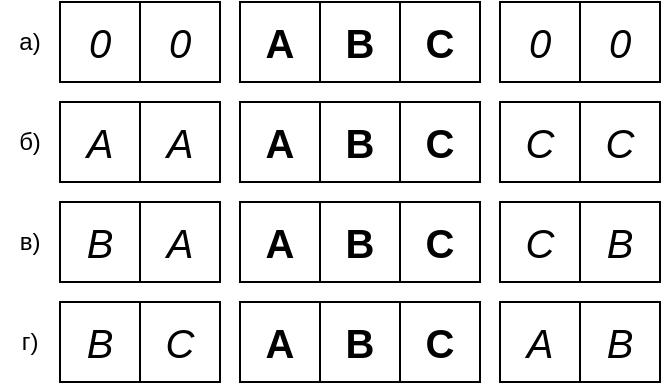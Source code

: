<mxfile version="21.5.0" type="google">
  <diagram name="Страница 1" id="NVScVBxJ7UP3Gev5GGfH">
    <mxGraphModel grid="1" page="1" gridSize="10" guides="1" tooltips="1" connect="1" arrows="1" fold="1" pageScale="1" pageWidth="827" pageHeight="1169" math="0" shadow="0">
      <root>
        <mxCell id="0" />
        <mxCell id="1" parent="0" />
        <mxCell id="PIVtBnNYgU_UYufCs_mY-39" value="" style="group" connectable="0" vertex="1" parent="1">
          <mxGeometry x="279" y="490" width="300" height="40" as="geometry" />
        </mxCell>
        <mxCell id="PIVtBnNYgU_UYufCs_mY-1" value="0" style="rounded=0;whiteSpace=wrap;html=1;fontStyle=2" vertex="1" parent="PIVtBnNYgU_UYufCs_mY-39">
          <mxGeometry width="40" height="40" as="geometry" />
        </mxCell>
        <mxCell id="PIVtBnNYgU_UYufCs_mY-2" value="0" style="rounded=0;whiteSpace=wrap;html=1;fontStyle=2" vertex="1" parent="PIVtBnNYgU_UYufCs_mY-39">
          <mxGeometry x="40" width="40" height="40" as="geometry" />
        </mxCell>
        <mxCell id="PIVtBnNYgU_UYufCs_mY-3" value="&lt;b&gt;A&lt;/b&gt;" style="rounded=0;whiteSpace=wrap;html=1;" vertex="1" parent="PIVtBnNYgU_UYufCs_mY-39">
          <mxGeometry x="90" width="40" height="40" as="geometry" />
        </mxCell>
        <mxCell id="PIVtBnNYgU_UYufCs_mY-4" value="&lt;b&gt;B&lt;/b&gt;" style="rounded=0;whiteSpace=wrap;html=1;" vertex="1" parent="PIVtBnNYgU_UYufCs_mY-39">
          <mxGeometry x="130" width="40" height="40" as="geometry" />
        </mxCell>
        <mxCell id="PIVtBnNYgU_UYufCs_mY-5" value="&lt;b&gt;C&lt;/b&gt;" style="rounded=0;whiteSpace=wrap;html=1;" vertex="1" parent="PIVtBnNYgU_UYufCs_mY-39">
          <mxGeometry x="170" width="40" height="40" as="geometry" />
        </mxCell>
        <mxCell id="PIVtBnNYgU_UYufCs_mY-6" value="0" style="rounded=0;whiteSpace=wrap;html=1;fontSize=20;fontStyle=2" vertex="1" parent="PIVtBnNYgU_UYufCs_mY-39">
          <mxGeometry x="220" width="40" height="40" as="geometry" />
        </mxCell>
        <mxCell id="PIVtBnNYgU_UYufCs_mY-7" value="0" style="rounded=0;whiteSpace=wrap;html=1;fontSize=20;fontStyle=2" vertex="1" parent="PIVtBnNYgU_UYufCs_mY-39">
          <mxGeometry x="260" width="40" height="40" as="geometry" />
        </mxCell>
        <mxCell id="PIVtBnNYgU_UYufCs_mY-34" value="0" style="rounded=0;whiteSpace=wrap;html=1;fontSize=20;fontStyle=2" vertex="1" parent="PIVtBnNYgU_UYufCs_mY-39">
          <mxGeometry width="40" height="40" as="geometry" />
        </mxCell>
        <mxCell id="PIVtBnNYgU_UYufCs_mY-35" value="0" style="rounded=0;whiteSpace=wrap;html=1;fontSize=20;fontStyle=2" vertex="1" parent="PIVtBnNYgU_UYufCs_mY-39">
          <mxGeometry x="40" width="40" height="40" as="geometry" />
        </mxCell>
        <mxCell id="PIVtBnNYgU_UYufCs_mY-36" value="&lt;b style=&quot;font-size: 20px;&quot;&gt;A&lt;/b&gt;" style="rounded=0;whiteSpace=wrap;html=1;fontSize=20;" vertex="1" parent="PIVtBnNYgU_UYufCs_mY-39">
          <mxGeometry x="90" width="40" height="40" as="geometry" />
        </mxCell>
        <mxCell id="PIVtBnNYgU_UYufCs_mY-37" value="&lt;b style=&quot;font-size: 20px;&quot;&gt;B&lt;/b&gt;" style="rounded=0;whiteSpace=wrap;html=1;fontSize=20;" vertex="1" parent="PIVtBnNYgU_UYufCs_mY-39">
          <mxGeometry x="130" width="40" height="40" as="geometry" />
        </mxCell>
        <mxCell id="PIVtBnNYgU_UYufCs_mY-38" value="&lt;b style=&quot;font-size: 20px;&quot;&gt;C&lt;/b&gt;" style="rounded=0;whiteSpace=wrap;html=1;fontSize=20;" vertex="1" parent="PIVtBnNYgU_UYufCs_mY-39">
          <mxGeometry x="170" width="40" height="40" as="geometry" />
        </mxCell>
        <mxCell id="PIVtBnNYgU_UYufCs_mY-40" value="" style="group" connectable="0" vertex="1" parent="1">
          <mxGeometry x="279" y="540" width="300" height="40" as="geometry" />
        </mxCell>
        <mxCell id="PIVtBnNYgU_UYufCs_mY-41" value="0" style="rounded=0;whiteSpace=wrap;html=1;fontStyle=2" vertex="1" parent="PIVtBnNYgU_UYufCs_mY-40">
          <mxGeometry width="40" height="40" as="geometry" />
        </mxCell>
        <mxCell id="PIVtBnNYgU_UYufCs_mY-42" value="0" style="rounded=0;whiteSpace=wrap;html=1;fontStyle=2" vertex="1" parent="PIVtBnNYgU_UYufCs_mY-40">
          <mxGeometry x="40" width="40" height="40" as="geometry" />
        </mxCell>
        <mxCell id="PIVtBnNYgU_UYufCs_mY-43" value="&lt;b&gt;A&lt;/b&gt;" style="rounded=0;whiteSpace=wrap;html=1;" vertex="1" parent="PIVtBnNYgU_UYufCs_mY-40">
          <mxGeometry x="90" width="40" height="40" as="geometry" />
        </mxCell>
        <mxCell id="PIVtBnNYgU_UYufCs_mY-44" value="&lt;b&gt;B&lt;/b&gt;" style="rounded=0;whiteSpace=wrap;html=1;" vertex="1" parent="PIVtBnNYgU_UYufCs_mY-40">
          <mxGeometry x="130" width="40" height="40" as="geometry" />
        </mxCell>
        <mxCell id="PIVtBnNYgU_UYufCs_mY-45" value="&lt;b&gt;C&lt;/b&gt;" style="rounded=0;whiteSpace=wrap;html=1;" vertex="1" parent="PIVtBnNYgU_UYufCs_mY-40">
          <mxGeometry x="170" width="40" height="40" as="geometry" />
        </mxCell>
        <mxCell id="PIVtBnNYgU_UYufCs_mY-46" value="C" style="rounded=0;whiteSpace=wrap;html=1;fontSize=20;fontStyle=2" vertex="1" parent="PIVtBnNYgU_UYufCs_mY-40">
          <mxGeometry x="220" width="40" height="40" as="geometry" />
        </mxCell>
        <mxCell id="PIVtBnNYgU_UYufCs_mY-47" value="C" style="rounded=0;whiteSpace=wrap;html=1;fontSize=20;fontStyle=2" vertex="1" parent="PIVtBnNYgU_UYufCs_mY-40">
          <mxGeometry x="260" width="40" height="40" as="geometry" />
        </mxCell>
        <mxCell id="PIVtBnNYgU_UYufCs_mY-48" value="A" style="rounded=0;whiteSpace=wrap;html=1;fontSize=20;fontStyle=2" vertex="1" parent="PIVtBnNYgU_UYufCs_mY-40">
          <mxGeometry width="40" height="40" as="geometry" />
        </mxCell>
        <mxCell id="PIVtBnNYgU_UYufCs_mY-49" value="A" style="rounded=0;whiteSpace=wrap;html=1;fontSize=20;fontStyle=2" vertex="1" parent="PIVtBnNYgU_UYufCs_mY-40">
          <mxGeometry x="40" width="40" height="40" as="geometry" />
        </mxCell>
        <mxCell id="PIVtBnNYgU_UYufCs_mY-50" value="&lt;b style=&quot;font-size: 20px;&quot;&gt;A&lt;/b&gt;" style="rounded=0;whiteSpace=wrap;html=1;fontSize=20;" vertex="1" parent="PIVtBnNYgU_UYufCs_mY-40">
          <mxGeometry x="90" width="40" height="40" as="geometry" />
        </mxCell>
        <mxCell id="PIVtBnNYgU_UYufCs_mY-51" value="&lt;b style=&quot;font-size: 20px;&quot;&gt;B&lt;/b&gt;" style="rounded=0;whiteSpace=wrap;html=1;fontSize=20;" vertex="1" parent="PIVtBnNYgU_UYufCs_mY-40">
          <mxGeometry x="130" width="40" height="40" as="geometry" />
        </mxCell>
        <mxCell id="PIVtBnNYgU_UYufCs_mY-52" value="&lt;b style=&quot;font-size: 20px;&quot;&gt;C&lt;/b&gt;" style="rounded=0;whiteSpace=wrap;html=1;fontSize=20;" vertex="1" parent="PIVtBnNYgU_UYufCs_mY-40">
          <mxGeometry x="170" width="40" height="40" as="geometry" />
        </mxCell>
        <mxCell id="PIVtBnNYgU_UYufCs_mY-53" value="" style="group" connectable="0" vertex="1" parent="1">
          <mxGeometry x="279" y="590" width="300" height="40" as="geometry" />
        </mxCell>
        <mxCell id="PIVtBnNYgU_UYufCs_mY-54" value="0" style="rounded=0;whiteSpace=wrap;html=1;fontStyle=2" vertex="1" parent="PIVtBnNYgU_UYufCs_mY-53">
          <mxGeometry width="40" height="40" as="geometry" />
        </mxCell>
        <mxCell id="PIVtBnNYgU_UYufCs_mY-55" value="0" style="rounded=0;whiteSpace=wrap;html=1;fontStyle=2" vertex="1" parent="PIVtBnNYgU_UYufCs_mY-53">
          <mxGeometry x="40" width="40" height="40" as="geometry" />
        </mxCell>
        <mxCell id="PIVtBnNYgU_UYufCs_mY-56" value="&lt;b&gt;A&lt;/b&gt;" style="rounded=0;whiteSpace=wrap;html=1;" vertex="1" parent="PIVtBnNYgU_UYufCs_mY-53">
          <mxGeometry x="90" width="40" height="40" as="geometry" />
        </mxCell>
        <mxCell id="PIVtBnNYgU_UYufCs_mY-57" value="&lt;b&gt;B&lt;/b&gt;" style="rounded=0;whiteSpace=wrap;html=1;" vertex="1" parent="PIVtBnNYgU_UYufCs_mY-53">
          <mxGeometry x="130" width="40" height="40" as="geometry" />
        </mxCell>
        <mxCell id="PIVtBnNYgU_UYufCs_mY-58" value="&lt;b&gt;C&lt;/b&gt;" style="rounded=0;whiteSpace=wrap;html=1;" vertex="1" parent="PIVtBnNYgU_UYufCs_mY-53">
          <mxGeometry x="170" width="40" height="40" as="geometry" />
        </mxCell>
        <mxCell id="PIVtBnNYgU_UYufCs_mY-59" value="C" style="rounded=0;whiteSpace=wrap;html=1;fontSize=20;fontStyle=2" vertex="1" parent="PIVtBnNYgU_UYufCs_mY-53">
          <mxGeometry x="220" width="40" height="40" as="geometry" />
        </mxCell>
        <mxCell id="PIVtBnNYgU_UYufCs_mY-60" value="B" style="rounded=0;whiteSpace=wrap;html=1;fontSize=20;fontStyle=2" vertex="1" parent="PIVtBnNYgU_UYufCs_mY-53">
          <mxGeometry x="260" width="40" height="40" as="geometry" />
        </mxCell>
        <mxCell id="PIVtBnNYgU_UYufCs_mY-61" value="B" style="rounded=0;whiteSpace=wrap;html=1;fontSize=20;fontStyle=2" vertex="1" parent="PIVtBnNYgU_UYufCs_mY-53">
          <mxGeometry width="40" height="40" as="geometry" />
        </mxCell>
        <mxCell id="PIVtBnNYgU_UYufCs_mY-62" value="A" style="rounded=0;whiteSpace=wrap;html=1;fontSize=20;fontStyle=2" vertex="1" parent="PIVtBnNYgU_UYufCs_mY-53">
          <mxGeometry x="40" width="40" height="40" as="geometry" />
        </mxCell>
        <mxCell id="PIVtBnNYgU_UYufCs_mY-63" value="&lt;b style=&quot;font-size: 20px;&quot;&gt;A&lt;/b&gt;" style="rounded=0;whiteSpace=wrap;html=1;fontSize=20;" vertex="1" parent="PIVtBnNYgU_UYufCs_mY-53">
          <mxGeometry x="90" width="40" height="40" as="geometry" />
        </mxCell>
        <mxCell id="PIVtBnNYgU_UYufCs_mY-64" value="&lt;b style=&quot;font-size: 20px;&quot;&gt;B&lt;/b&gt;" style="rounded=0;whiteSpace=wrap;html=1;fontSize=20;" vertex="1" parent="PIVtBnNYgU_UYufCs_mY-53">
          <mxGeometry x="130" width="40" height="40" as="geometry" />
        </mxCell>
        <mxCell id="PIVtBnNYgU_UYufCs_mY-65" value="&lt;b style=&quot;font-size: 20px;&quot;&gt;C&lt;/b&gt;" style="rounded=0;whiteSpace=wrap;html=1;fontSize=20;" vertex="1" parent="PIVtBnNYgU_UYufCs_mY-53">
          <mxGeometry x="170" width="40" height="40" as="geometry" />
        </mxCell>
        <mxCell id="PIVtBnNYgU_UYufCs_mY-66" value="" style="group" connectable="0" vertex="1" parent="1">
          <mxGeometry x="279" y="640" width="300" height="40" as="geometry" />
        </mxCell>
        <mxCell id="PIVtBnNYgU_UYufCs_mY-67" value="0" style="rounded=0;whiteSpace=wrap;html=1;fontStyle=2" vertex="1" parent="PIVtBnNYgU_UYufCs_mY-66">
          <mxGeometry width="40" height="40" as="geometry" />
        </mxCell>
        <mxCell id="PIVtBnNYgU_UYufCs_mY-68" value="0" style="rounded=0;whiteSpace=wrap;html=1;fontStyle=2" vertex="1" parent="PIVtBnNYgU_UYufCs_mY-66">
          <mxGeometry x="40" width="40" height="40" as="geometry" />
        </mxCell>
        <mxCell id="PIVtBnNYgU_UYufCs_mY-69" value="&lt;b&gt;A&lt;/b&gt;" style="rounded=0;whiteSpace=wrap;html=1;" vertex="1" parent="PIVtBnNYgU_UYufCs_mY-66">
          <mxGeometry x="90" width="40" height="40" as="geometry" />
        </mxCell>
        <mxCell id="PIVtBnNYgU_UYufCs_mY-70" value="&lt;b&gt;B&lt;/b&gt;" style="rounded=0;whiteSpace=wrap;html=1;" vertex="1" parent="PIVtBnNYgU_UYufCs_mY-66">
          <mxGeometry x="130" width="40" height="40" as="geometry" />
        </mxCell>
        <mxCell id="PIVtBnNYgU_UYufCs_mY-71" value="&lt;b&gt;C&lt;/b&gt;" style="rounded=0;whiteSpace=wrap;html=1;" vertex="1" parent="PIVtBnNYgU_UYufCs_mY-66">
          <mxGeometry x="170" width="40" height="40" as="geometry" />
        </mxCell>
        <mxCell id="PIVtBnNYgU_UYufCs_mY-72" value="A" style="rounded=0;whiteSpace=wrap;html=1;fontSize=20;fontStyle=2" vertex="1" parent="PIVtBnNYgU_UYufCs_mY-66">
          <mxGeometry x="220" width="40" height="40" as="geometry" />
        </mxCell>
        <mxCell id="PIVtBnNYgU_UYufCs_mY-73" value="B" style="rounded=0;whiteSpace=wrap;html=1;fontSize=20;fontStyle=2" vertex="1" parent="PIVtBnNYgU_UYufCs_mY-66">
          <mxGeometry x="260" width="40" height="40" as="geometry" />
        </mxCell>
        <mxCell id="PIVtBnNYgU_UYufCs_mY-74" value="B" style="rounded=0;whiteSpace=wrap;html=1;fontSize=20;fontStyle=2" vertex="1" parent="PIVtBnNYgU_UYufCs_mY-66">
          <mxGeometry width="40" height="40" as="geometry" />
        </mxCell>
        <mxCell id="PIVtBnNYgU_UYufCs_mY-75" value="C" style="rounded=0;whiteSpace=wrap;html=1;fontSize=20;fontStyle=2" vertex="1" parent="PIVtBnNYgU_UYufCs_mY-66">
          <mxGeometry x="40" width="40" height="40" as="geometry" />
        </mxCell>
        <mxCell id="PIVtBnNYgU_UYufCs_mY-76" value="&lt;b style=&quot;font-size: 20px;&quot;&gt;A&lt;/b&gt;" style="rounded=0;whiteSpace=wrap;html=1;fontSize=20;" vertex="1" parent="PIVtBnNYgU_UYufCs_mY-66">
          <mxGeometry x="90" width="40" height="40" as="geometry" />
        </mxCell>
        <mxCell id="PIVtBnNYgU_UYufCs_mY-77" value="&lt;b style=&quot;font-size: 20px;&quot;&gt;B&lt;/b&gt;" style="rounded=0;whiteSpace=wrap;html=1;fontSize=20;" vertex="1" parent="PIVtBnNYgU_UYufCs_mY-66">
          <mxGeometry x="130" width="40" height="40" as="geometry" />
        </mxCell>
        <mxCell id="PIVtBnNYgU_UYufCs_mY-78" value="&lt;b style=&quot;font-size: 20px;&quot;&gt;C&lt;/b&gt;" style="rounded=0;whiteSpace=wrap;html=1;fontSize=20;" vertex="1" parent="PIVtBnNYgU_UYufCs_mY-66">
          <mxGeometry x="170" width="40" height="40" as="geometry" />
        </mxCell>
        <mxCell id="PIVtBnNYgU_UYufCs_mY-79" value="a)" style="text;html=1;strokeColor=none;fillColor=none;align=center;verticalAlign=middle;whiteSpace=wrap;rounded=0;" vertex="1" parent="1">
          <mxGeometry x="249" y="490" width="30" height="40" as="geometry" />
        </mxCell>
        <mxCell id="PIVtBnNYgU_UYufCs_mY-80" value="б)" style="text;html=1;strokeColor=none;fillColor=none;align=center;verticalAlign=middle;whiteSpace=wrap;rounded=0;" vertex="1" parent="1">
          <mxGeometry x="249" y="540" width="30" height="40" as="geometry" />
        </mxCell>
        <mxCell id="PIVtBnNYgU_UYufCs_mY-81" value="в)" style="text;html=1;strokeColor=none;fillColor=none;align=center;verticalAlign=middle;whiteSpace=wrap;rounded=0;" vertex="1" parent="1">
          <mxGeometry x="249" y="590" width="30" height="40" as="geometry" />
        </mxCell>
        <mxCell id="PIVtBnNYgU_UYufCs_mY-82" value="г)" style="text;html=1;strokeColor=none;fillColor=none;align=center;verticalAlign=middle;whiteSpace=wrap;rounded=0;" vertex="1" parent="1">
          <mxGeometry x="249" y="640" width="30" height="40" as="geometry" />
        </mxCell>
      </root>
    </mxGraphModel>
  </diagram>
</mxfile>
